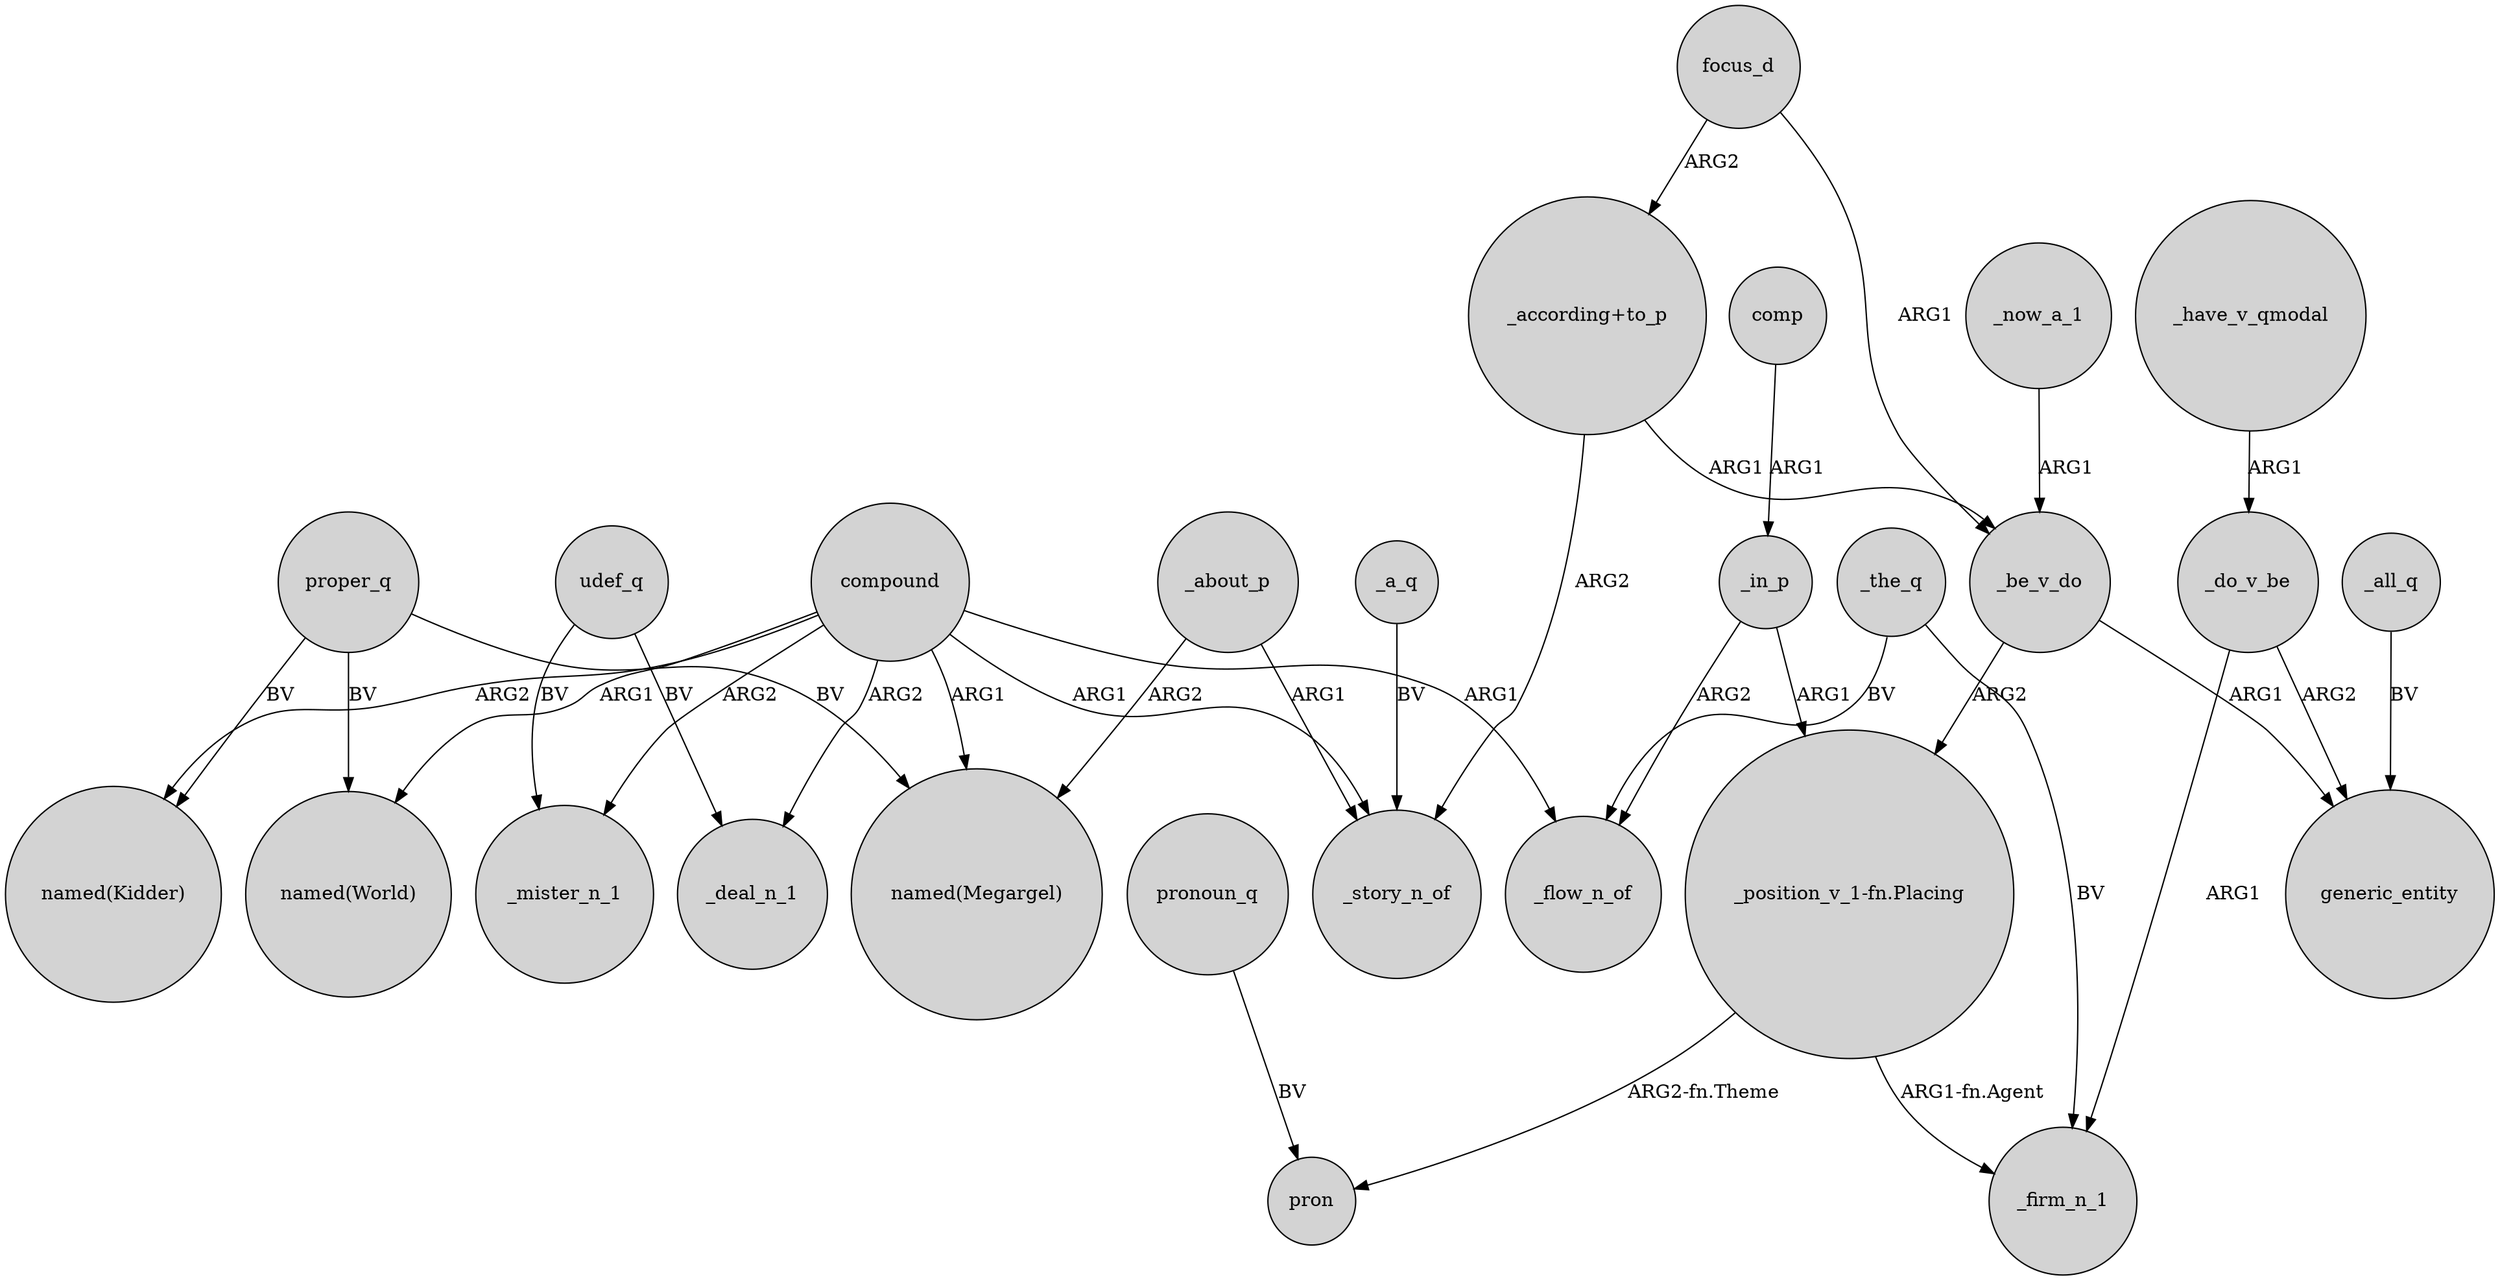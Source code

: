 digraph {
	node [shape=circle style=filled]
	compound -> "named(Kidder)" [label=ARG2]
	compound -> _story_n_of [label=ARG1]
	_about_p -> "named(Megargel)" [label=ARG2]
	_be_v_do -> generic_entity [label=ARG1]
	"_position_v_1-fn.Placing" -> pron [label="ARG2-fn.Theme"]
	compound -> "named(Megargel)" [label=ARG1]
	_about_p -> _story_n_of [label=ARG1]
	_now_a_1 -> _be_v_do [label=ARG1]
	compound -> _mister_n_1 [label=ARG2]
	comp -> _in_p [label=ARG1]
	compound -> _flow_n_of [label=ARG1]
	udef_q -> _mister_n_1 [label=BV]
	_do_v_be -> generic_entity [label=ARG2]
	_a_q -> _story_n_of [label=BV]
	_the_q -> _flow_n_of [label=BV]
	_in_p -> "_position_v_1-fn.Placing" [label=ARG1]
	_all_q -> generic_entity [label=BV]
	pronoun_q -> pron [label=BV]
	proper_q -> "named(Megargel)" [label=BV]
	proper_q -> "named(Kidder)" [label=BV]
	compound -> "named(World)" [label=ARG1]
	proper_q -> "named(World)" [label=BV]
	focus_d -> "_according+to_p" [label=ARG2]
	compound -> _deal_n_1 [label=ARG2]
	udef_q -> _deal_n_1 [label=BV]
	_the_q -> _firm_n_1 [label=BV]
	focus_d -> _be_v_do [label=ARG1]
	"_according+to_p" -> _story_n_of [label=ARG2]
	_be_v_do -> "_position_v_1-fn.Placing" [label=ARG2]
	_have_v_qmodal -> _do_v_be [label=ARG1]
	"_position_v_1-fn.Placing" -> _firm_n_1 [label="ARG1-fn.Agent"]
	"_according+to_p" -> _be_v_do [label=ARG1]
	_in_p -> _flow_n_of [label=ARG2]
	_do_v_be -> _firm_n_1 [label=ARG1]
}
